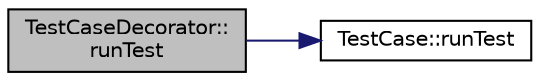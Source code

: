 digraph "TestCaseDecorator::runTest"
{
  edge [fontname="Helvetica",fontsize="10",labelfontname="Helvetica",labelfontsize="10"];
  node [fontname="Helvetica",fontsize="10",shape=record];
  rankdir="LR";
  Node1 [label="TestCaseDecorator::\lrunTest",height=0.2,width=0.4,color="black", fillcolor="grey75", style="filled", fontcolor="black"];
  Node1 -> Node2 [color="midnightblue",fontsize="10",style="solid",fontname="Helvetica"];
  Node2 [label="TestCase::runTest",height=0.2,width=0.4,color="black", fillcolor="white", style="filled",URL="$class_test_case.html#ab366c8f5cf50af8c3fa69812c5ad5b50",tooltip="FIXME: this should probably be pure virtual. "];
}
